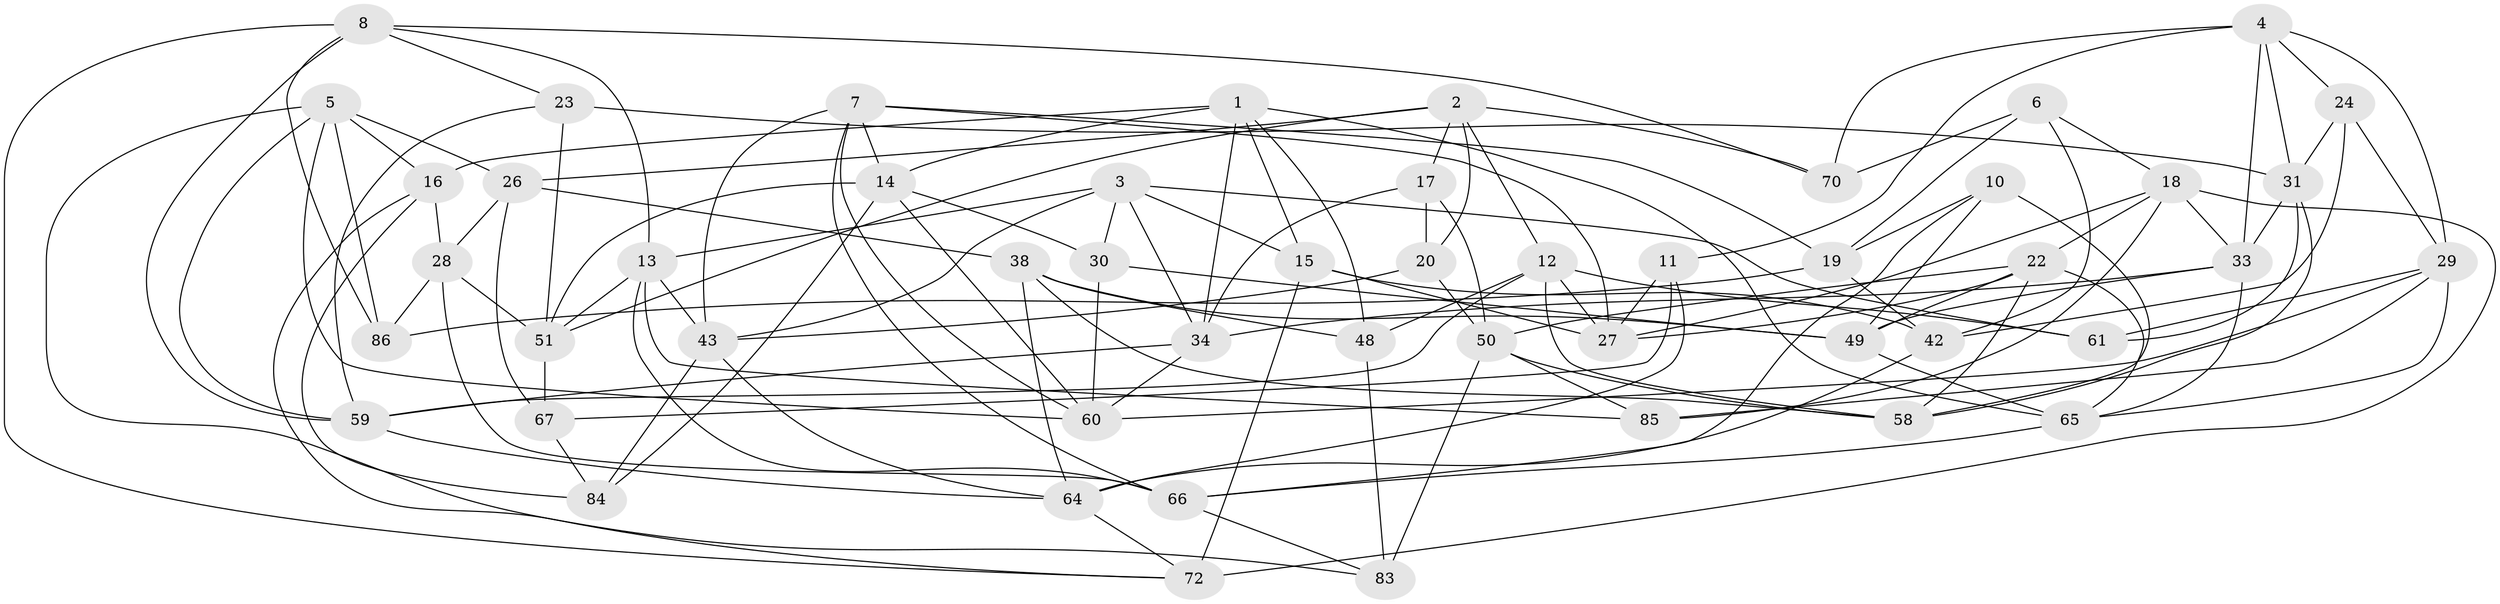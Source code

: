 // original degree distribution, {4: 1.0}
// Generated by graph-tools (version 1.1) at 2025/11/02/27/25 16:11:48]
// undirected, 51 vertices, 133 edges
graph export_dot {
graph [start="1"]
  node [color=gray90,style=filled];
  1 [super="+53"];
  2 [super="+45"];
  3 [super="+39"];
  4 [super="+9"];
  5 [super="+44"];
  6;
  7 [super="+41"];
  8 [super="+32"];
  10;
  11;
  12 [super="+46"];
  13 [super="+25"];
  14 [super="+35"];
  15 [super="+37"];
  16 [super="+80"];
  17;
  18 [super="+57"];
  19 [super="+21"];
  20;
  22 [super="+78"];
  23;
  24;
  26 [super="+55"];
  27 [super="+54"];
  28 [super="+40"];
  29 [super="+73"];
  30;
  31 [super="+36"];
  33 [super="+56"];
  34 [super="+77"];
  38 [super="+47"];
  42 [super="+76"];
  43 [super="+75"];
  48;
  49 [super="+63"];
  50 [super="+52"];
  51 [super="+82"];
  58 [super="+69"];
  59 [super="+79"];
  60 [super="+62"];
  61;
  64 [super="+81"];
  65 [super="+71"];
  66 [super="+68"];
  67;
  70;
  72 [super="+74"];
  83;
  84;
  85;
  86;
  1 -- 48;
  1 -- 34;
  1 -- 15;
  1 -- 14;
  1 -- 65;
  1 -- 16;
  2 -- 70;
  2 -- 12;
  2 -- 51;
  2 -- 17;
  2 -- 20;
  2 -- 26;
  3 -- 34;
  3 -- 61;
  3 -- 30;
  3 -- 15;
  3 -- 43;
  3 -- 13;
  4 -- 31;
  4 -- 29;
  4 -- 24;
  4 -- 11;
  4 -- 70;
  4 -- 33;
  5 -- 59;
  5 -- 86;
  5 -- 16;
  5 -- 26;
  5 -- 83;
  5 -- 60;
  6 -- 70;
  6 -- 18;
  6 -- 42;
  6 -- 19;
  7 -- 27;
  7 -- 60;
  7 -- 66;
  7 -- 43;
  7 -- 19;
  7 -- 14;
  8 -- 59;
  8 -- 13;
  8 -- 72;
  8 -- 70;
  8 -- 86;
  8 -- 23;
  10 -- 58;
  10 -- 19;
  10 -- 49;
  10 -- 66;
  11 -- 67;
  11 -- 64;
  11 -- 27;
  12 -- 59;
  12 -- 61;
  12 -- 48;
  12 -- 27;
  12 -- 58;
  13 -- 66;
  13 -- 51;
  13 -- 43;
  13 -- 85;
  14 -- 84;
  14 -- 30;
  14 -- 51;
  14 -- 60;
  15 -- 72 [weight=2];
  15 -- 27;
  15 -- 42;
  16 -- 28 [weight=2];
  16 -- 72;
  16 -- 84;
  17 -- 20;
  17 -- 50;
  17 -- 34;
  18 -- 33;
  18 -- 85;
  18 -- 22;
  18 -- 27;
  18 -- 72;
  19 -- 86;
  19 -- 42 [weight=2];
  20 -- 50;
  20 -- 43;
  22 -- 65;
  22 -- 58;
  22 -- 49;
  22 -- 50;
  22 -- 27;
  23 -- 31;
  23 -- 51;
  23 -- 59;
  24 -- 42;
  24 -- 29;
  24 -- 31;
  26 -- 67;
  26 -- 28;
  26 -- 38 [weight=2];
  28 -- 66;
  28 -- 51;
  28 -- 86;
  29 -- 85;
  29 -- 60;
  29 -- 65;
  29 -- 61;
  30 -- 60;
  30 -- 49;
  31 -- 61;
  31 -- 58;
  31 -- 33;
  33 -- 65;
  33 -- 34;
  33 -- 49;
  34 -- 60;
  34 -- 59;
  38 -- 48;
  38 -- 49;
  38 -- 64;
  38 -- 58;
  42 -- 64;
  43 -- 64;
  43 -- 84;
  48 -- 83;
  49 -- 65;
  50 -- 58;
  50 -- 83;
  50 -- 85;
  51 -- 67;
  59 -- 64;
  64 -- 72;
  65 -- 66;
  66 -- 83;
  67 -- 84;
}

